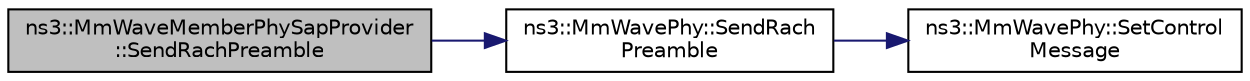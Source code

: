 digraph "ns3::MmWaveMemberPhySapProvider::SendRachPreamble"
{
  edge [fontname="Helvetica",fontsize="10",labelfontname="Helvetica",labelfontsize="10"];
  node [fontname="Helvetica",fontsize="10",shape=record];
  rankdir="LR";
  Node1 [label="ns3::MmWaveMemberPhySapProvider\l::SendRachPreamble",height=0.2,width=0.4,color="black", fillcolor="grey75", style="filled", fontcolor="black"];
  Node1 -> Node2 [color="midnightblue",fontsize="10",style="solid"];
  Node2 [label="ns3::MmWavePhy::SendRach\lPreamble",height=0.2,width=0.4,color="black", fillcolor="white", style="filled",URL="$d6/d7b/classns3_1_1MmWavePhy.html#aa4099fa75efba4d0909a6dbce251bdf1"];
  Node2 -> Node3 [color="midnightblue",fontsize="10",style="solid"];
  Node3 [label="ns3::MmWavePhy::SetControl\lMessage",height=0.2,width=0.4,color="black", fillcolor="white", style="filled",URL="$d6/d7b/classns3_1_1MmWavePhy.html#a62c90b93e1ee4ebbfeab863c407debf0"];
}
